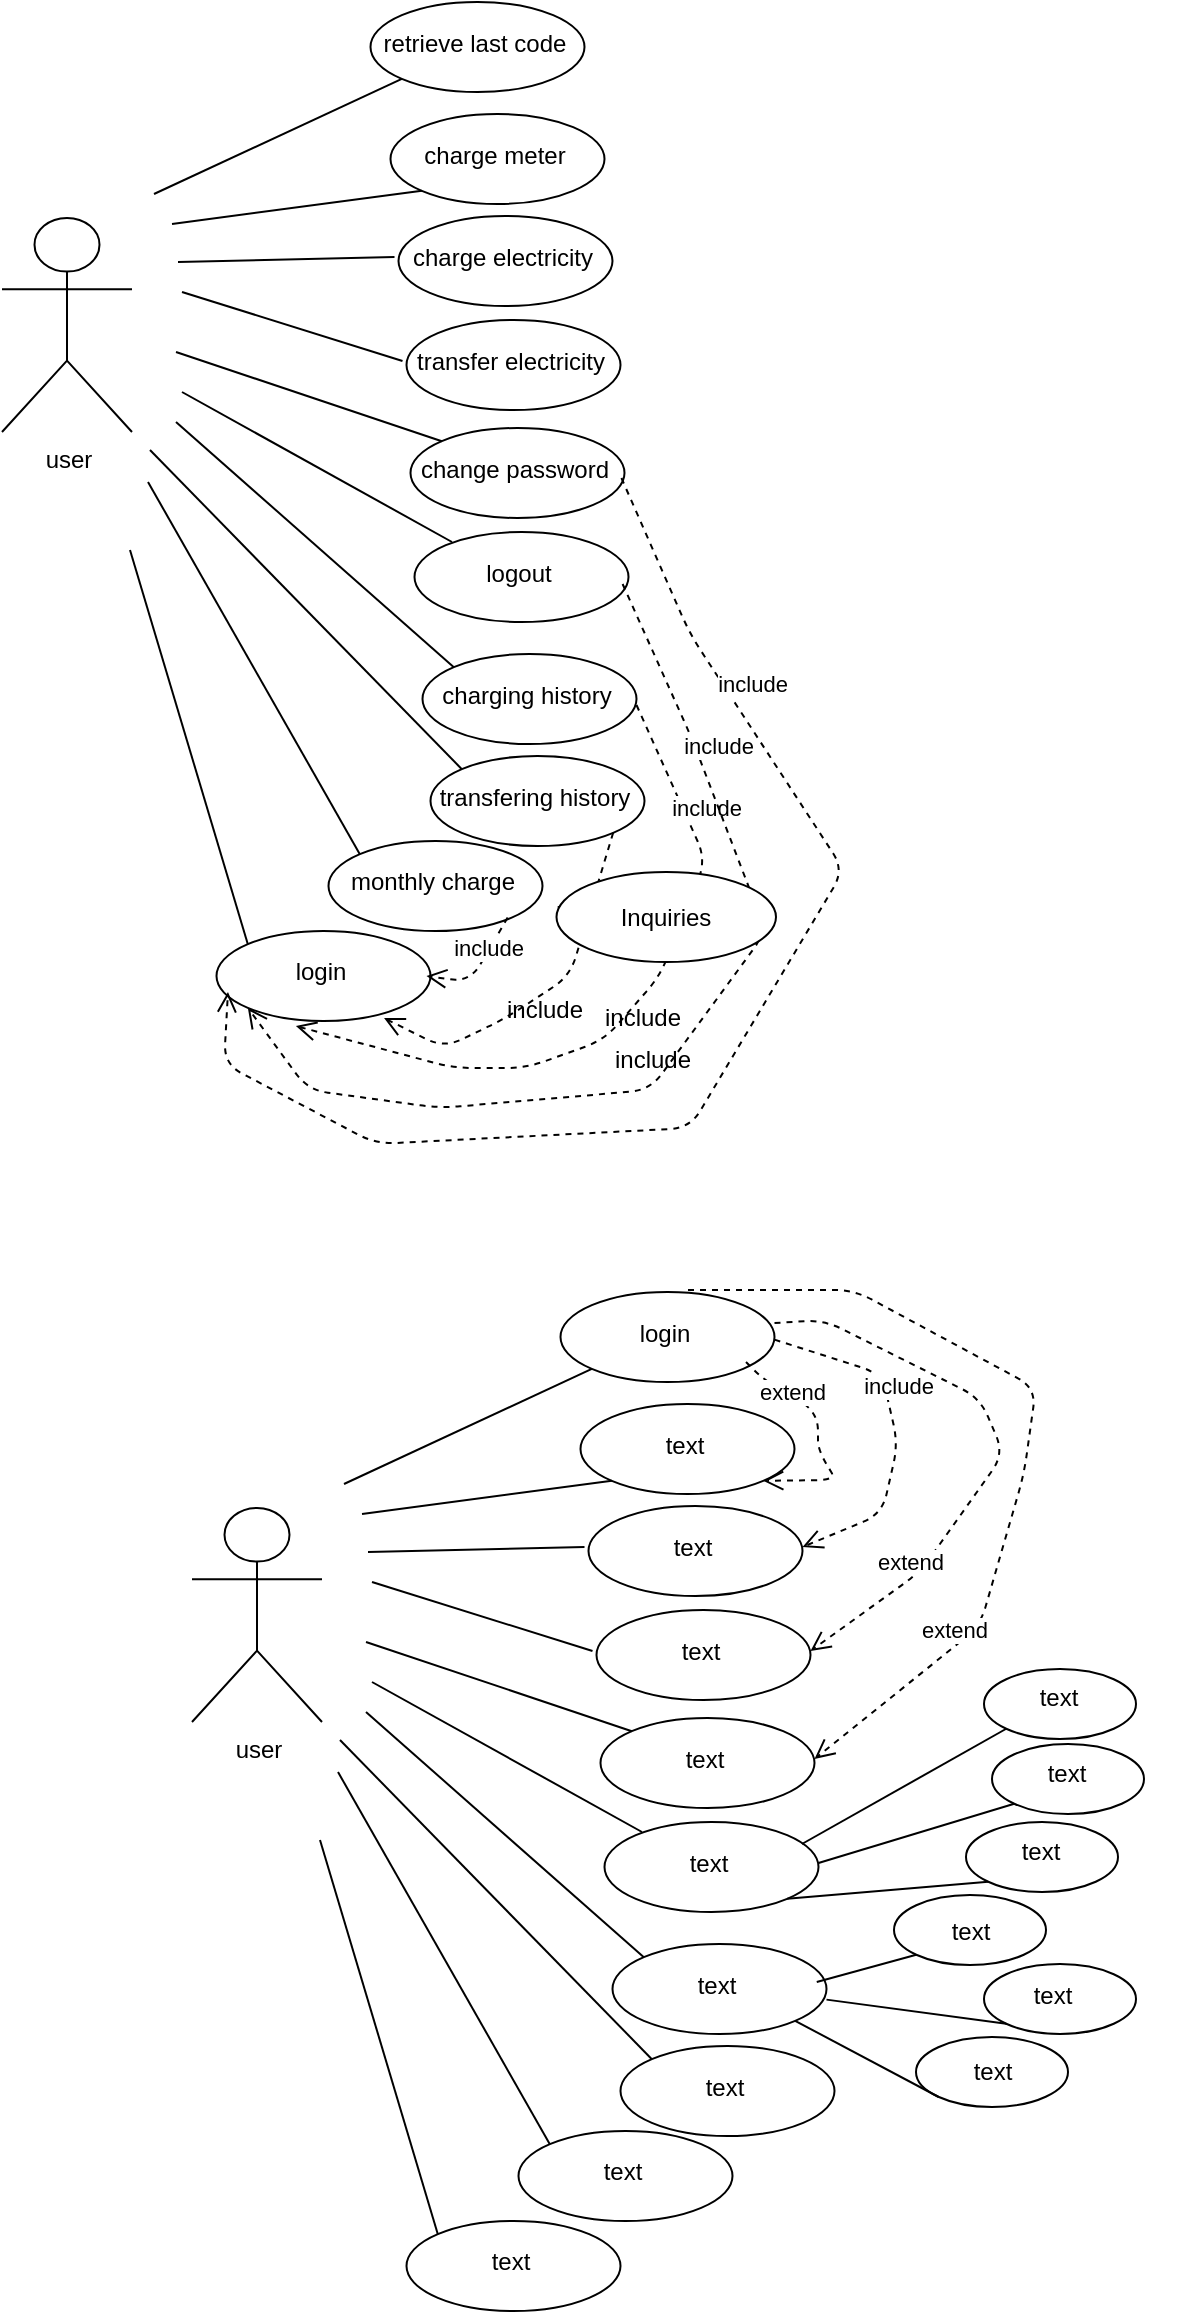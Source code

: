 <mxfile version="14.2.9" type="github">
  <diagram id="FzSIQrA4KqryNm_t5dd9" name="Page-1">
    <mxGraphModel dx="868" dy="450" grid="0" gridSize="10" guides="1" tooltips="1" connect="1" arrows="1" fold="1" page="1" pageScale="1" pageWidth="850" pageHeight="1100" math="0" shadow="0">
      <root>
        <mxCell id="0" />
        <mxCell id="1" parent="0" />
        <UserObject label="user" tooltip="user" id="izetFacdLgfIDSLkVspy-1">
          <mxCell style="shape=umlActor;verticalLabelPosition=bottom;labelBackgroundColor=#ffffff;verticalAlign=top;html=1;" parent="1" vertex="1">
            <mxGeometry x="31" y="111" width="65" height="107" as="geometry" />
          </mxCell>
        </UserObject>
        <mxCell id="izetFacdLgfIDSLkVspy-8" value="" style="ellipse;whiteSpace=wrap;html=1;" parent="1" vertex="1">
          <mxGeometry x="215.25" y="3" width="107" height="45" as="geometry" />
        </mxCell>
        <mxCell id="izetFacdLgfIDSLkVspy-9" value="retrieve last code" style="text;html=1;strokeColor=none;fillColor=none;align=center;verticalAlign=middle;whiteSpace=wrap;rounded=0;" parent="1" vertex="1">
          <mxGeometry x="213.25" y="13.5" width="109" height="20" as="geometry" />
        </mxCell>
        <mxCell id="izetFacdLgfIDSLkVspy-11" value="" style="endArrow=none;html=1;entryX=0;entryY=1;entryDx=0;entryDy=0;" parent="1" target="izetFacdLgfIDSLkVspy-8" edge="1">
          <mxGeometry width="50" height="50" relative="1" as="geometry">
            <mxPoint x="107" y="99" as="sourcePoint" />
            <mxPoint x="217.25" y="11" as="targetPoint" />
          </mxGeometry>
        </mxCell>
        <mxCell id="izetFacdLgfIDSLkVspy-12" value="" style="ellipse;whiteSpace=wrap;html=1;" parent="1" vertex="1">
          <mxGeometry x="225.25" y="59" width="107" height="45" as="geometry" />
        </mxCell>
        <mxCell id="izetFacdLgfIDSLkVspy-13" value="charge meter" style="text;html=1;strokeColor=none;fillColor=none;align=center;verticalAlign=middle;whiteSpace=wrap;rounded=0;" parent="1" vertex="1">
          <mxGeometry x="223.25" y="69.5" width="109" height="20" as="geometry" />
        </mxCell>
        <mxCell id="izetFacdLgfIDSLkVspy-14" value="" style="endArrow=none;html=1;entryX=0;entryY=1;entryDx=0;entryDy=0;" parent="1" target="izetFacdLgfIDSLkVspy-12" edge="1">
          <mxGeometry width="50" height="50" relative="1" as="geometry">
            <mxPoint x="116" y="114" as="sourcePoint" />
            <mxPoint x="227.25" y="67" as="targetPoint" />
          </mxGeometry>
        </mxCell>
        <mxCell id="izetFacdLgfIDSLkVspy-15" value="" style="ellipse;whiteSpace=wrap;html=1;" parent="1" vertex="1">
          <mxGeometry x="229.25" y="110" width="107" height="45" as="geometry" />
        </mxCell>
        <mxCell id="izetFacdLgfIDSLkVspy-16" value="charge electricity" style="text;html=1;strokeColor=none;fillColor=none;align=center;verticalAlign=middle;whiteSpace=wrap;rounded=0;" parent="1" vertex="1">
          <mxGeometry x="227.25" y="120.5" width="109" height="20" as="geometry" />
        </mxCell>
        <mxCell id="izetFacdLgfIDSLkVspy-17" value="" style="endArrow=none;html=1;entryX=0;entryY=0.5;entryDx=0;entryDy=0;" parent="1" target="izetFacdLgfIDSLkVspy-16" edge="1">
          <mxGeometry width="50" height="50" relative="1" as="geometry">
            <mxPoint x="119" y="133" as="sourcePoint" />
            <mxPoint x="227" y="136" as="targetPoint" />
          </mxGeometry>
        </mxCell>
        <mxCell id="izetFacdLgfIDSLkVspy-18" value="" style="ellipse;whiteSpace=wrap;html=1;" parent="1" vertex="1">
          <mxGeometry x="233.25" y="162" width="107" height="45" as="geometry" />
        </mxCell>
        <mxCell id="izetFacdLgfIDSLkVspy-19" value="transfer electricity" style="text;html=1;strokeColor=none;fillColor=none;align=center;verticalAlign=middle;whiteSpace=wrap;rounded=0;" parent="1" vertex="1">
          <mxGeometry x="231.25" y="172.5" width="109" height="20" as="geometry" />
        </mxCell>
        <mxCell id="izetFacdLgfIDSLkVspy-20" value="" style="endArrow=none;html=1;entryX=0;entryY=0.5;entryDx=0;entryDy=0;" parent="1" target="izetFacdLgfIDSLkVspy-19" edge="1">
          <mxGeometry width="50" height="50" relative="1" as="geometry">
            <mxPoint x="121" y="148" as="sourcePoint" />
            <mxPoint x="235.25" y="170" as="targetPoint" />
          </mxGeometry>
        </mxCell>
        <mxCell id="izetFacdLgfIDSLkVspy-21" value="" style="ellipse;whiteSpace=wrap;html=1;" parent="1" vertex="1">
          <mxGeometry x="235.25" y="216" width="107" height="45" as="geometry" />
        </mxCell>
        <mxCell id="izetFacdLgfIDSLkVspy-22" value="change password" style="text;html=1;strokeColor=none;fillColor=none;align=center;verticalAlign=middle;whiteSpace=wrap;rounded=0;" parent="1" vertex="1">
          <mxGeometry x="233.25" y="226.5" width="109" height="20" as="geometry" />
        </mxCell>
        <mxCell id="izetFacdLgfIDSLkVspy-23" value="" style="endArrow=none;html=1;entryX=0;entryY=0;entryDx=0;entryDy=0;" parent="1" target="izetFacdLgfIDSLkVspy-21" edge="1">
          <mxGeometry width="50" height="50" relative="1" as="geometry">
            <mxPoint x="118" y="178" as="sourcePoint" />
            <mxPoint x="237.25" y="224" as="targetPoint" />
          </mxGeometry>
        </mxCell>
        <mxCell id="izetFacdLgfIDSLkVspy-24" value="" style="ellipse;whiteSpace=wrap;html=1;" parent="1" vertex="1">
          <mxGeometry x="237.25" y="268" width="107" height="45" as="geometry" />
        </mxCell>
        <mxCell id="izetFacdLgfIDSLkVspy-25" value="logout" style="text;html=1;strokeColor=none;fillColor=none;align=center;verticalAlign=middle;whiteSpace=wrap;rounded=0;" parent="1" vertex="1">
          <mxGeometry x="235.25" y="278.5" width="109" height="20" as="geometry" />
        </mxCell>
        <mxCell id="izetFacdLgfIDSLkVspy-26" value="" style="endArrow=none;html=1;" parent="1" edge="1">
          <mxGeometry width="50" height="50" relative="1" as="geometry">
            <mxPoint x="121" y="198" as="sourcePoint" />
            <mxPoint x="256" y="273" as="targetPoint" />
          </mxGeometry>
        </mxCell>
        <mxCell id="izetFacdLgfIDSLkVspy-27" value="" style="ellipse;whiteSpace=wrap;html=1;" parent="1" vertex="1">
          <mxGeometry x="241.25" y="329" width="107" height="45" as="geometry" />
        </mxCell>
        <mxCell id="izetFacdLgfIDSLkVspy-28" value="charging history" style="text;html=1;strokeColor=none;fillColor=none;align=center;verticalAlign=middle;whiteSpace=wrap;rounded=0;" parent="1" vertex="1">
          <mxGeometry x="239.25" y="339.5" width="109" height="20" as="geometry" />
        </mxCell>
        <mxCell id="izetFacdLgfIDSLkVspy-29" value="" style="endArrow=none;html=1;entryX=0;entryY=0;entryDx=0;entryDy=0;" parent="1" target="izetFacdLgfIDSLkVspy-27" edge="1">
          <mxGeometry width="50" height="50" relative="1" as="geometry">
            <mxPoint x="118" y="213" as="sourcePoint" />
            <mxPoint x="243.25" y="337" as="targetPoint" />
          </mxGeometry>
        </mxCell>
        <mxCell id="izetFacdLgfIDSLkVspy-30" value="" style="ellipse;whiteSpace=wrap;html=1;" parent="1" vertex="1">
          <mxGeometry x="245.25" y="380" width="107" height="45" as="geometry" />
        </mxCell>
        <mxCell id="izetFacdLgfIDSLkVspy-31" value="transfering history" style="text;html=1;strokeColor=none;fillColor=none;align=center;verticalAlign=middle;whiteSpace=wrap;rounded=0;" parent="1" vertex="1">
          <mxGeometry x="243.25" y="390.5" width="109" height="20" as="geometry" />
        </mxCell>
        <mxCell id="izetFacdLgfIDSLkVspy-32" value="" style="endArrow=none;html=1;entryX=0;entryY=0;entryDx=0;entryDy=0;" parent="1" target="izetFacdLgfIDSLkVspy-30" edge="1">
          <mxGeometry width="50" height="50" relative="1" as="geometry">
            <mxPoint x="105" y="227" as="sourcePoint" />
            <mxPoint x="247.25" y="388" as="targetPoint" />
          </mxGeometry>
        </mxCell>
        <mxCell id="izetFacdLgfIDSLkVspy-33" value="" style="ellipse;whiteSpace=wrap;html=1;" parent="1" vertex="1">
          <mxGeometry x="194.25" y="422.5" width="107" height="45" as="geometry" />
        </mxCell>
        <mxCell id="izetFacdLgfIDSLkVspy-34" value="monthly charge" style="text;html=1;strokeColor=none;fillColor=none;align=center;verticalAlign=middle;whiteSpace=wrap;rounded=0;" parent="1" vertex="1">
          <mxGeometry x="192.25" y="433" width="109" height="20" as="geometry" />
        </mxCell>
        <mxCell id="izetFacdLgfIDSLkVspy-35" value="" style="endArrow=none;html=1;entryX=0;entryY=0;entryDx=0;entryDy=0;" parent="1" target="izetFacdLgfIDSLkVspy-33" edge="1">
          <mxGeometry width="50" height="50" relative="1" as="geometry">
            <mxPoint x="104" y="243" as="sourcePoint" />
            <mxPoint x="196.25" y="430.5" as="targetPoint" />
          </mxGeometry>
        </mxCell>
        <mxCell id="izetFacdLgfIDSLkVspy-36" value="" style="ellipse;whiteSpace=wrap;html=1;" parent="1" vertex="1">
          <mxGeometry x="138.25" y="467.5" width="107" height="45" as="geometry" />
        </mxCell>
        <mxCell id="izetFacdLgfIDSLkVspy-37" value="login" style="text;html=1;strokeColor=none;fillColor=none;align=center;verticalAlign=middle;whiteSpace=wrap;rounded=0;" parent="1" vertex="1">
          <mxGeometry x="136.25" y="478" width="109" height="20" as="geometry" />
        </mxCell>
        <mxCell id="izetFacdLgfIDSLkVspy-38" value="" style="endArrow=none;html=1;entryX=0;entryY=0;entryDx=0;entryDy=0;" parent="1" target="izetFacdLgfIDSLkVspy-36" edge="1">
          <mxGeometry width="50" height="50" relative="1" as="geometry">
            <mxPoint x="95" y="277" as="sourcePoint" />
            <mxPoint x="253.25" y="501" as="targetPoint" />
          </mxGeometry>
        </mxCell>
        <mxCell id="izetFacdLgfIDSLkVspy-44" value="include" style="html=1;verticalAlign=bottom;endArrow=open;dashed=1;endSize=8;exitX=1;exitY=1;exitDx=0;exitDy=0;entryX=1;entryY=0.5;entryDx=0;entryDy=0;" parent="1" edge="1">
          <mxGeometry x="-0.145" y="5" relative="1" as="geometry">
            <mxPoint x="283.827" y="460.805" as="sourcePoint" />
            <mxPoint x="243.25" y="490" as="targetPoint" />
            <Array as="points">
              <mxPoint x="265" y="493" />
            </Array>
            <mxPoint x="-1" as="offset" />
          </mxGeometry>
        </mxCell>
        <mxCell id="izetFacdLgfIDSLkVspy-45" value="include" style="html=1;verticalAlign=bottom;endArrow=open;dashed=1;endSize=8;exitX=1;exitY=1;exitDx=0;exitDy=0;entryX=0.783;entryY=0.967;entryDx=0;entryDy=0;entryPerimeter=0;" parent="1" source="izetFacdLgfIDSLkVspy-30" target="izetFacdLgfIDSLkVspy-36" edge="1">
          <mxGeometry x="-0.437" y="3" relative="1" as="geometry">
            <mxPoint x="295.827" y="470.805" as="sourcePoint" />
            <mxPoint x="235.25" y="519" as="targetPoint" />
            <Array as="points">
              <mxPoint x="315" y="490" />
              <mxPoint x="283" y="511" />
              <mxPoint x="252" y="526" />
            </Array>
            <mxPoint as="offset" />
          </mxGeometry>
        </mxCell>
        <mxCell id="izetFacdLgfIDSLkVspy-46" value="include" style="html=1;verticalAlign=bottom;endArrow=open;dashed=1;endSize=8;exitX=1;exitY=0.75;exitDx=0;exitDy=0;entryX=0.371;entryY=1.056;entryDx=0;entryDy=0;entryPerimeter=0;" parent="1" source="izetFacdLgfIDSLkVspy-28" target="izetFacdLgfIDSLkVspy-36" edge="1">
          <mxGeometry x="-0.602" y="7" relative="1" as="geometry">
            <mxPoint x="346.827" y="428.305" as="sourcePoint" />
            <mxPoint x="232.031" y="521.015" as="targetPoint" />
            <Array as="points">
              <mxPoint x="383" y="432" />
              <mxPoint x="360" y="490" />
              <mxPoint x="332" y="522" />
              <mxPoint x="293" y="536" />
              <mxPoint x="257" y="536" />
            </Array>
            <mxPoint as="offset" />
          </mxGeometry>
        </mxCell>
        <UserObject label="user" tooltip="user" id="izetFacdLgfIDSLkVspy-47">
          <mxCell style="shape=umlActor;verticalLabelPosition=bottom;labelBackgroundColor=#ffffff;verticalAlign=top;html=1;" parent="1" vertex="1">
            <mxGeometry x="126" y="756" width="65" height="107" as="geometry" />
          </mxCell>
        </UserObject>
        <mxCell id="izetFacdLgfIDSLkVspy-48" value="" style="ellipse;whiteSpace=wrap;html=1;" parent="1" vertex="1">
          <mxGeometry x="310.25" y="648" width="107" height="45" as="geometry" />
        </mxCell>
        <mxCell id="izetFacdLgfIDSLkVspy-49" value="login" style="text;html=1;strokeColor=none;fillColor=none;align=center;verticalAlign=middle;whiteSpace=wrap;rounded=0;" parent="1" vertex="1">
          <mxGeometry x="308.25" y="658.5" width="109" height="20" as="geometry" />
        </mxCell>
        <mxCell id="izetFacdLgfIDSLkVspy-50" value="" style="endArrow=none;html=1;entryX=0;entryY=1;entryDx=0;entryDy=0;" parent="1" target="izetFacdLgfIDSLkVspy-48" edge="1">
          <mxGeometry width="50" height="50" relative="1" as="geometry">
            <mxPoint x="202" y="744" as="sourcePoint" />
            <mxPoint x="312.25" y="656" as="targetPoint" />
          </mxGeometry>
        </mxCell>
        <mxCell id="izetFacdLgfIDSLkVspy-51" value="" style="ellipse;whiteSpace=wrap;html=1;" parent="1" vertex="1">
          <mxGeometry x="320.25" y="704" width="107" height="45" as="geometry" />
        </mxCell>
        <mxCell id="izetFacdLgfIDSLkVspy-52" value="text" style="text;html=1;strokeColor=none;fillColor=none;align=center;verticalAlign=middle;whiteSpace=wrap;rounded=0;" parent="1" vertex="1">
          <mxGeometry x="318.25" y="714.5" width="109" height="20" as="geometry" />
        </mxCell>
        <mxCell id="izetFacdLgfIDSLkVspy-53" value="" style="endArrow=none;html=1;entryX=0;entryY=1;entryDx=0;entryDy=0;" parent="1" target="izetFacdLgfIDSLkVspy-51" edge="1">
          <mxGeometry width="50" height="50" relative="1" as="geometry">
            <mxPoint x="211" y="759" as="sourcePoint" />
            <mxPoint x="322.25" y="712" as="targetPoint" />
          </mxGeometry>
        </mxCell>
        <mxCell id="izetFacdLgfIDSLkVspy-54" value="" style="ellipse;whiteSpace=wrap;html=1;" parent="1" vertex="1">
          <mxGeometry x="324.25" y="755" width="107" height="45" as="geometry" />
        </mxCell>
        <mxCell id="izetFacdLgfIDSLkVspy-55" value="text" style="text;html=1;strokeColor=none;fillColor=none;align=center;verticalAlign=middle;whiteSpace=wrap;rounded=0;" parent="1" vertex="1">
          <mxGeometry x="322.25" y="765.5" width="109" height="20" as="geometry" />
        </mxCell>
        <mxCell id="izetFacdLgfIDSLkVspy-56" value="" style="endArrow=none;html=1;entryX=0;entryY=0.5;entryDx=0;entryDy=0;" parent="1" target="izetFacdLgfIDSLkVspy-55" edge="1">
          <mxGeometry width="50" height="50" relative="1" as="geometry">
            <mxPoint x="214" y="778" as="sourcePoint" />
            <mxPoint x="322" y="781" as="targetPoint" />
          </mxGeometry>
        </mxCell>
        <mxCell id="izetFacdLgfIDSLkVspy-57" value="" style="ellipse;whiteSpace=wrap;html=1;" parent="1" vertex="1">
          <mxGeometry x="328.25" y="807" width="107" height="45" as="geometry" />
        </mxCell>
        <mxCell id="izetFacdLgfIDSLkVspy-58" value="text" style="text;html=1;strokeColor=none;fillColor=none;align=center;verticalAlign=middle;whiteSpace=wrap;rounded=0;" parent="1" vertex="1">
          <mxGeometry x="326.25" y="817.5" width="109" height="20" as="geometry" />
        </mxCell>
        <mxCell id="izetFacdLgfIDSLkVspy-59" value="" style="endArrow=none;html=1;entryX=0;entryY=0.5;entryDx=0;entryDy=0;" parent="1" target="izetFacdLgfIDSLkVspy-58" edge="1">
          <mxGeometry width="50" height="50" relative="1" as="geometry">
            <mxPoint x="216" y="793" as="sourcePoint" />
            <mxPoint x="330.25" y="815" as="targetPoint" />
          </mxGeometry>
        </mxCell>
        <mxCell id="izetFacdLgfIDSLkVspy-60" value="" style="ellipse;whiteSpace=wrap;html=1;" parent="1" vertex="1">
          <mxGeometry x="330.25" y="861" width="107" height="45" as="geometry" />
        </mxCell>
        <mxCell id="izetFacdLgfIDSLkVspy-61" value="text" style="text;html=1;strokeColor=none;fillColor=none;align=center;verticalAlign=middle;whiteSpace=wrap;rounded=0;" parent="1" vertex="1">
          <mxGeometry x="328.25" y="871.5" width="109" height="20" as="geometry" />
        </mxCell>
        <mxCell id="izetFacdLgfIDSLkVspy-62" value="" style="endArrow=none;html=1;entryX=0;entryY=0;entryDx=0;entryDy=0;" parent="1" target="izetFacdLgfIDSLkVspy-60" edge="1">
          <mxGeometry width="50" height="50" relative="1" as="geometry">
            <mxPoint x="213" y="823" as="sourcePoint" />
            <mxPoint x="332.25" y="869" as="targetPoint" />
          </mxGeometry>
        </mxCell>
        <mxCell id="izetFacdLgfIDSLkVspy-63" value="" style="ellipse;whiteSpace=wrap;html=1;" parent="1" vertex="1">
          <mxGeometry x="332.25" y="913" width="107" height="45" as="geometry" />
        </mxCell>
        <mxCell id="izetFacdLgfIDSLkVspy-64" value="text" style="text;html=1;strokeColor=none;fillColor=none;align=center;verticalAlign=middle;whiteSpace=wrap;rounded=0;" parent="1" vertex="1">
          <mxGeometry x="330.25" y="923.5" width="109" height="20" as="geometry" />
        </mxCell>
        <mxCell id="izetFacdLgfIDSLkVspy-65" value="" style="endArrow=none;html=1;" parent="1" edge="1">
          <mxGeometry width="50" height="50" relative="1" as="geometry">
            <mxPoint x="216" y="843" as="sourcePoint" />
            <mxPoint x="351" y="918" as="targetPoint" />
          </mxGeometry>
        </mxCell>
        <mxCell id="izetFacdLgfIDSLkVspy-66" value="" style="ellipse;whiteSpace=wrap;html=1;" parent="1" vertex="1">
          <mxGeometry x="336.25" y="974" width="107" height="45" as="geometry" />
        </mxCell>
        <mxCell id="izetFacdLgfIDSLkVspy-67" value="text" style="text;html=1;strokeColor=none;fillColor=none;align=center;verticalAlign=middle;whiteSpace=wrap;rounded=0;" parent="1" vertex="1">
          <mxGeometry x="334.25" y="984.5" width="109" height="20" as="geometry" />
        </mxCell>
        <mxCell id="izetFacdLgfIDSLkVspy-68" value="" style="endArrow=none;html=1;entryX=0;entryY=0;entryDx=0;entryDy=0;" parent="1" target="izetFacdLgfIDSLkVspy-66" edge="1">
          <mxGeometry width="50" height="50" relative="1" as="geometry">
            <mxPoint x="213" y="858" as="sourcePoint" />
            <mxPoint x="338.25" y="982" as="targetPoint" />
          </mxGeometry>
        </mxCell>
        <mxCell id="izetFacdLgfIDSLkVspy-69" value="" style="ellipse;whiteSpace=wrap;html=1;" parent="1" vertex="1">
          <mxGeometry x="340.25" y="1025" width="107" height="45" as="geometry" />
        </mxCell>
        <mxCell id="izetFacdLgfIDSLkVspy-70" value="text" style="text;html=1;strokeColor=none;fillColor=none;align=center;verticalAlign=middle;whiteSpace=wrap;rounded=0;" parent="1" vertex="1">
          <mxGeometry x="338.25" y="1035.5" width="109" height="20" as="geometry" />
        </mxCell>
        <mxCell id="izetFacdLgfIDSLkVspy-71" value="" style="endArrow=none;html=1;entryX=0;entryY=0;entryDx=0;entryDy=0;" parent="1" target="izetFacdLgfIDSLkVspy-69" edge="1">
          <mxGeometry width="50" height="50" relative="1" as="geometry">
            <mxPoint x="200" y="872" as="sourcePoint" />
            <mxPoint x="342.25" y="1033" as="targetPoint" />
          </mxGeometry>
        </mxCell>
        <mxCell id="izetFacdLgfIDSLkVspy-72" value="" style="ellipse;whiteSpace=wrap;html=1;" parent="1" vertex="1">
          <mxGeometry x="289.25" y="1067.5" width="107" height="45" as="geometry" />
        </mxCell>
        <mxCell id="izetFacdLgfIDSLkVspy-73" value="text" style="text;html=1;strokeColor=none;fillColor=none;align=center;verticalAlign=middle;whiteSpace=wrap;rounded=0;" parent="1" vertex="1">
          <mxGeometry x="287.25" y="1078" width="109" height="20" as="geometry" />
        </mxCell>
        <mxCell id="izetFacdLgfIDSLkVspy-74" value="" style="endArrow=none;html=1;entryX=0;entryY=0;entryDx=0;entryDy=0;" parent="1" target="izetFacdLgfIDSLkVspy-72" edge="1">
          <mxGeometry width="50" height="50" relative="1" as="geometry">
            <mxPoint x="199" y="888" as="sourcePoint" />
            <mxPoint x="291.25" y="1075.5" as="targetPoint" />
          </mxGeometry>
        </mxCell>
        <mxCell id="izetFacdLgfIDSLkVspy-75" value="" style="ellipse;whiteSpace=wrap;html=1;" parent="1" vertex="1">
          <mxGeometry x="233.25" y="1112.5" width="107" height="45" as="geometry" />
        </mxCell>
        <mxCell id="izetFacdLgfIDSLkVspy-76" value="text" style="text;html=1;strokeColor=none;fillColor=none;align=center;verticalAlign=middle;whiteSpace=wrap;rounded=0;" parent="1" vertex="1">
          <mxGeometry x="231.25" y="1123" width="109" height="20" as="geometry" />
        </mxCell>
        <mxCell id="izetFacdLgfIDSLkVspy-77" value="" style="endArrow=none;html=1;entryX=0;entryY=0;entryDx=0;entryDy=0;" parent="1" target="izetFacdLgfIDSLkVspy-75" edge="1">
          <mxGeometry width="50" height="50" relative="1" as="geometry">
            <mxPoint x="190" y="922" as="sourcePoint" />
            <mxPoint x="348.25" y="1146" as="targetPoint" />
          </mxGeometry>
        </mxCell>
        <mxCell id="izetFacdLgfIDSLkVspy-81" value="include" style="html=1;verticalAlign=bottom;endArrow=open;dashed=1;endSize=8;exitX=1;exitY=1;exitDx=0;exitDy=0;entryX=1;entryY=0.5;entryDx=0;entryDy=0;" parent="1" target="izetFacdLgfIDSLkVspy-55" edge="1">
          <mxGeometry x="-0.145" y="5" relative="1" as="geometry">
            <mxPoint x="417.247" y="671.805" as="sourcePoint" />
            <mxPoint x="376.67" y="701" as="targetPoint" />
            <Array as="points">
              <mxPoint x="471" y="689" />
              <mxPoint x="479" y="724" />
              <mxPoint x="471" y="759" />
            </Array>
            <mxPoint x="-1" as="offset" />
          </mxGeometry>
        </mxCell>
        <mxCell id="izetFacdLgfIDSLkVspy-82" value="extend" style="html=1;verticalAlign=bottom;endArrow=open;dashed=1;endSize=8;entryX=1;entryY=1;entryDx=0;entryDy=0;" parent="1" target="izetFacdLgfIDSLkVspy-51" edge="1">
          <mxGeometry x="-0.454" y="-6" relative="1" as="geometry">
            <mxPoint x="403" y="683" as="sourcePoint" />
            <mxPoint x="408" y="778.35" as="targetPoint" />
            <Array as="points">
              <mxPoint x="412" y="692" />
              <mxPoint x="439" y="708" />
              <mxPoint x="439" y="727" />
              <mxPoint x="448" y="742" />
            </Array>
            <mxPoint as="offset" />
          </mxGeometry>
        </mxCell>
        <mxCell id="izetFacdLgfIDSLkVspy-83" value="extend" style="html=1;verticalAlign=bottom;endArrow=open;dashed=1;endSize=8;exitX=1;exitY=0.25;exitDx=0;exitDy=0;entryX=1;entryY=0.5;entryDx=0;entryDy=0;" parent="1" source="izetFacdLgfIDSLkVspy-49" target="izetFacdLgfIDSLkVspy-58" edge="1">
          <mxGeometry x="0.57" relative="1" as="geometry">
            <mxPoint x="393.247" y="646.845" as="sourcePoint" />
            <mxPoint x="411.077" y="714.495" as="targetPoint" />
            <Array as="points">
              <mxPoint x="442" y="662" />
              <mxPoint x="520" y="701" />
              <mxPoint x="532" y="729" />
              <mxPoint x="490" y="788" />
            </Array>
            <mxPoint as="offset" />
          </mxGeometry>
        </mxCell>
        <mxCell id="izetFacdLgfIDSLkVspy-84" value="extend" style="html=1;verticalAlign=bottom;endArrow=open;dashed=1;endSize=8;entryX=1;entryY=0.5;entryDx=0;entryDy=0;" parent="1" target="izetFacdLgfIDSLkVspy-61" edge="1">
          <mxGeometry x="0.57" relative="1" as="geometry">
            <mxPoint x="374" y="647" as="sourcePoint" />
            <mxPoint x="445.25" y="837.5" as="targetPoint" />
            <Array as="points">
              <mxPoint x="457" y="647" />
              <mxPoint x="548" y="696" />
              <mxPoint x="542" y="739" />
              <mxPoint x="520" y="815" />
            </Array>
            <mxPoint as="offset" />
          </mxGeometry>
        </mxCell>
        <mxCell id="izetFacdLgfIDSLkVspy-85" value="" style="ellipse;whiteSpace=wrap;html=1;" parent="1" vertex="1">
          <mxGeometry x="522" y="836.5" width="76" height="35" as="geometry" />
        </mxCell>
        <mxCell id="izetFacdLgfIDSLkVspy-86" value="text" style="text;html=1;strokeColor=none;fillColor=none;align=center;verticalAlign=middle;whiteSpace=wrap;rounded=0;" parent="1" vertex="1">
          <mxGeometry x="505" y="841" width="109" height="20" as="geometry" />
        </mxCell>
        <mxCell id="izetFacdLgfIDSLkVspy-88" value="" style="endArrow=none;html=1;exitX=0.924;exitY=0.025;exitDx=0;exitDy=0;exitPerimeter=0;entryX=0;entryY=1;entryDx=0;entryDy=0;" parent="1" source="izetFacdLgfIDSLkVspy-64" target="izetFacdLgfIDSLkVspy-85" edge="1">
          <mxGeometry width="50" height="50" relative="1" as="geometry">
            <mxPoint x="408" y="915.5" as="sourcePoint" />
            <mxPoint x="516.25" y="913" as="targetPoint" />
          </mxGeometry>
        </mxCell>
        <mxCell id="izetFacdLgfIDSLkVspy-89" value="" style="ellipse;whiteSpace=wrap;html=1;" parent="1" vertex="1">
          <mxGeometry x="526" y="874" width="76" height="35" as="geometry" />
        </mxCell>
        <mxCell id="izetFacdLgfIDSLkVspy-90" value="text" style="text;html=1;strokeColor=none;fillColor=none;align=center;verticalAlign=middle;whiteSpace=wrap;rounded=0;" parent="1" vertex="1">
          <mxGeometry x="509" y="878.5" width="109" height="20" as="geometry" />
        </mxCell>
        <mxCell id="izetFacdLgfIDSLkVspy-91" value="" style="endArrow=none;html=1;exitX=1;exitY=0.5;exitDx=0;exitDy=0;entryX=0;entryY=1;entryDx=0;entryDy=0;" parent="1" source="izetFacdLgfIDSLkVspy-64" target="izetFacdLgfIDSLkVspy-89" edge="1">
          <mxGeometry width="50" height="50" relative="1" as="geometry">
            <mxPoint x="440.966" y="934" as="sourcePoint" />
            <mxPoint x="526.25" y="923" as="targetPoint" />
          </mxGeometry>
        </mxCell>
        <mxCell id="izetFacdLgfIDSLkVspy-92" value="" style="ellipse;whiteSpace=wrap;html=1;" parent="1" vertex="1">
          <mxGeometry x="513" y="913" width="76" height="35" as="geometry" />
        </mxCell>
        <mxCell id="izetFacdLgfIDSLkVspy-93" value="text" style="text;html=1;strokeColor=none;fillColor=none;align=center;verticalAlign=middle;whiteSpace=wrap;rounded=0;" parent="1" vertex="1">
          <mxGeometry x="496" y="917.5" width="109" height="20" as="geometry" />
        </mxCell>
        <mxCell id="izetFacdLgfIDSLkVspy-94" value="" style="endArrow=none;html=1;exitX=1;exitY=1;exitDx=0;exitDy=0;entryX=0;entryY=1;entryDx=0;entryDy=0;" parent="1" source="izetFacdLgfIDSLkVspy-63" target="izetFacdLgfIDSLkVspy-92" edge="1">
          <mxGeometry width="50" height="50" relative="1" as="geometry">
            <mxPoint x="439.246" y="1010.5" as="sourcePoint" />
            <mxPoint x="524.53" y="999.5" as="targetPoint" />
          </mxGeometry>
        </mxCell>
        <mxCell id="izetFacdLgfIDSLkVspy-95" value="" style="ellipse;whiteSpace=wrap;html=1;" parent="1" vertex="1">
          <mxGeometry x="477" y="949.5" width="76" height="35" as="geometry" />
        </mxCell>
        <mxCell id="izetFacdLgfIDSLkVspy-96" value="" style="endArrow=none;html=1;exitX=0.924;exitY=0.025;exitDx=0;exitDy=0;exitPerimeter=0;entryX=0;entryY=1;entryDx=0;entryDy=0;" parent="1" target="izetFacdLgfIDSLkVspy-95" edge="1">
          <mxGeometry width="50" height="50" relative="1" as="geometry">
            <mxPoint x="438.386" y="993" as="sourcePoint" />
            <mxPoint x="523.67" y="982" as="targetPoint" />
          </mxGeometry>
        </mxCell>
        <mxCell id="izetFacdLgfIDSLkVspy-97" value="" style="ellipse;whiteSpace=wrap;html=1;" parent="1" vertex="1">
          <mxGeometry x="522" y="984" width="76" height="35" as="geometry" />
        </mxCell>
        <mxCell id="izetFacdLgfIDSLkVspy-98" value="" style="endArrow=none;html=1;entryX=0;entryY=1;entryDx=0;entryDy=0;" parent="1" source="izetFacdLgfIDSLkVspy-67" target="izetFacdLgfIDSLkVspy-97" edge="1">
          <mxGeometry width="50" height="50" relative="1" as="geometry">
            <mxPoint x="446.67" y="1002.5" as="sourcePoint" />
            <mxPoint x="533.67" y="992" as="targetPoint" />
          </mxGeometry>
        </mxCell>
        <mxCell id="izetFacdLgfIDSLkVspy-99" value="" style="ellipse;whiteSpace=wrap;html=1;" parent="1" vertex="1">
          <mxGeometry x="488.0" y="1020.5" width="76" height="35" as="geometry" />
        </mxCell>
        <mxCell id="izetFacdLgfIDSLkVspy-100" value="" style="endArrow=none;html=1;exitX=1;exitY=1;exitDx=0;exitDy=0;entryX=0;entryY=1;entryDx=0;entryDy=0;" parent="1" source="izetFacdLgfIDSLkVspy-66" target="izetFacdLgfIDSLkVspy-99" edge="1">
          <mxGeometry width="50" height="50" relative="1" as="geometry">
            <mxPoint x="431.247" y="1020.305" as="sourcePoint" />
            <mxPoint x="531.95" y="1068.5" as="targetPoint" />
          </mxGeometry>
        </mxCell>
        <mxCell id="izetFacdLgfIDSLkVspy-102" value="text" style="text;html=1;strokeColor=none;fillColor=none;align=center;verticalAlign=middle;whiteSpace=wrap;rounded=0;" parent="1" vertex="1">
          <mxGeometry x="460.5" y="958" width="109" height="20" as="geometry" />
        </mxCell>
        <mxCell id="izetFacdLgfIDSLkVspy-103" value="text" style="text;html=1;strokeColor=none;fillColor=none;align=center;verticalAlign=middle;whiteSpace=wrap;rounded=0;" parent="1" vertex="1">
          <mxGeometry x="502" y="990" width="109" height="20" as="geometry" />
        </mxCell>
        <mxCell id="izetFacdLgfIDSLkVspy-104" value="text" style="text;html=1;strokeColor=none;fillColor=none;align=center;verticalAlign=middle;whiteSpace=wrap;rounded=0;" parent="1" vertex="1">
          <mxGeometry x="471.5" y="1028" width="109" height="20" as="geometry" />
        </mxCell>
        <mxCell id="GiW-k1ujWD0NseDSk7Vp-1" value="include" style="html=1;verticalAlign=bottom;endArrow=open;dashed=1;endSize=8;exitX=1;exitY=0.75;exitDx=0;exitDy=0;entryX=0;entryY=1;entryDx=0;entryDy=0;" edge="1" parent="1" target="izetFacdLgfIDSLkVspy-36">
          <mxGeometry x="-0.602" y="7" relative="1" as="geometry">
            <mxPoint x="341.3" y="294" as="sourcePoint" />
            <mxPoint x="170.997" y="454.52" as="targetPoint" />
            <Array as="points">
              <mxPoint x="376.05" y="371.5" />
              <mxPoint x="413" y="468" />
              <mxPoint x="355" y="547" />
              <mxPoint x="250" y="556" />
              <mxPoint x="184" y="547" />
            </Array>
            <mxPoint as="offset" />
          </mxGeometry>
        </mxCell>
        <mxCell id="GiW-k1ujWD0NseDSk7Vp-2" value="include" style="html=1;verticalAlign=bottom;endArrow=open;dashed=1;endSize=8;exitX=1;exitY=0.75;exitDx=0;exitDy=0;entryX=0.071;entryY=1;entryDx=0;entryDy=0;entryPerimeter=0;" edge="1" parent="1" target="izetFacdLgfIDSLkVspy-37">
          <mxGeometry x="-0.602" y="7" relative="1" as="geometry">
            <mxPoint x="340.71" y="241" as="sourcePoint" />
            <mxPoint x="153.083" y="452.805" as="targetPoint" />
            <Array as="points">
              <mxPoint x="375" y="319" />
              <mxPoint x="452" y="437" />
              <mxPoint x="375" y="566" />
              <mxPoint x="218" y="574" />
              <mxPoint x="142" y="534" />
            </Array>
            <mxPoint as="offset" />
          </mxGeometry>
        </mxCell>
        <mxCell id="GiW-k1ujWD0NseDSk7Vp-3" value="Inquiries" style="ellipse;whiteSpace=wrap;html=1;" vertex="1" parent="1">
          <mxGeometry x="308.25" y="438" width="109.75" height="45" as="geometry" />
        </mxCell>
        <mxCell id="GiW-k1ujWD0NseDSk7Vp-4" value="include" style="text;html=1;align=center;verticalAlign=middle;resizable=0;points=[];autosize=1;" vertex="1" parent="1">
          <mxGeometry x="332.25" y="523" width="48" height="18" as="geometry" />
        </mxCell>
        <mxCell id="GiW-k1ujWD0NseDSk7Vp-7" value="include" style="text;html=1;align=center;verticalAlign=middle;resizable=0;points=[];autosize=1;" vertex="1" parent="1">
          <mxGeometry x="327" y="502" width="48" height="18" as="geometry" />
        </mxCell>
        <mxCell id="GiW-k1ujWD0NseDSk7Vp-8" value="include" style="text;html=1;align=center;verticalAlign=middle;resizable=0;points=[];autosize=1;" vertex="1" parent="1">
          <mxGeometry x="278.25" y="498" width="48" height="18" as="geometry" />
        </mxCell>
      </root>
    </mxGraphModel>
  </diagram>
</mxfile>

